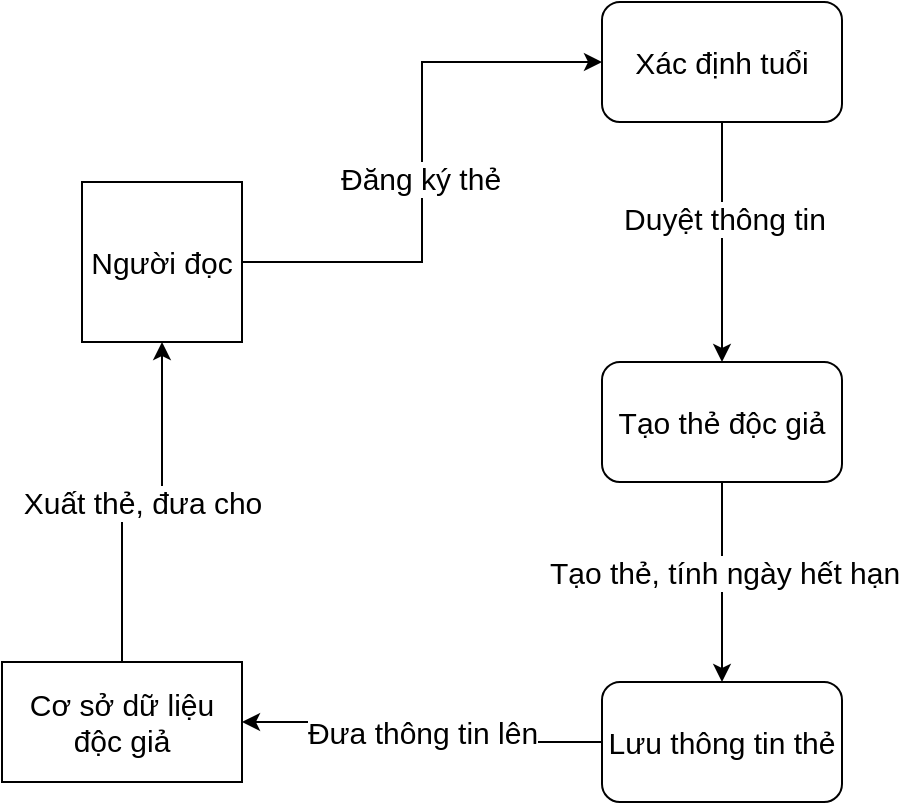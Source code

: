<mxfile version="24.8.2">
  <diagram name="Trang-1" id="Vu7YIR-JY6bP6OS5rHEO">
    <mxGraphModel dx="1050" dy="569" grid="1" gridSize="10" guides="1" tooltips="1" connect="1" arrows="1" fold="1" page="1" pageScale="1" pageWidth="827" pageHeight="1169" math="0" shadow="0">
      <root>
        <mxCell id="0" />
        <mxCell id="1" parent="0" />
        <mxCell id="Nguub6LX3tgWVOI5rd8a-13" style="edgeStyle=orthogonalEdgeStyle;rounded=0;orthogonalLoop=1;jettySize=auto;html=1;exitX=0.5;exitY=1;exitDx=0;exitDy=0;entryX=0.5;entryY=0;entryDx=0;entryDy=0;" edge="1" parent="1" source="Nguub6LX3tgWVOI5rd8a-2" target="Nguub6LX3tgWVOI5rd8a-5">
          <mxGeometry relative="1" as="geometry">
            <Array as="points">
              <mxPoint x="440" y="120" />
              <mxPoint x="440" y="120" />
            </Array>
          </mxGeometry>
        </mxCell>
        <mxCell id="Nguub6LX3tgWVOI5rd8a-20" value="&lt;font style=&quot;font-size: 15px;&quot;&gt;Duyệt thông tin&lt;/font&gt;" style="edgeLabel;html=1;align=center;verticalAlign=middle;resizable=0;points=[];" vertex="1" connectable="0" parent="Nguub6LX3tgWVOI5rd8a-13">
          <mxGeometry x="-0.207" y="1" relative="1" as="geometry">
            <mxPoint as="offset" />
          </mxGeometry>
        </mxCell>
        <mxCell id="Nguub6LX3tgWVOI5rd8a-2" value="&lt;font style=&quot;font-size: 15px;&quot;&gt;Xác định tuổi&lt;/font&gt;" style="rounded=1;whiteSpace=wrap;html=1;" vertex="1" parent="1">
          <mxGeometry x="380" y="10" width="120" height="60" as="geometry" />
        </mxCell>
        <mxCell id="Nguub6LX3tgWVOI5rd8a-24" value="&lt;span style=&quot;font-size: 15px;&quot;&gt;Đưa thông tin lên&lt;/span&gt;" style="edgeStyle=orthogonalEdgeStyle;rounded=0;orthogonalLoop=1;jettySize=auto;html=1;exitX=0;exitY=0.5;exitDx=0;exitDy=0;entryX=1;entryY=0.5;entryDx=0;entryDy=0;" edge="1" parent="1" source="Nguub6LX3tgWVOI5rd8a-4" target="Nguub6LX3tgWVOI5rd8a-7">
          <mxGeometry relative="1" as="geometry" />
        </mxCell>
        <mxCell id="Nguub6LX3tgWVOI5rd8a-4" value="&lt;font style=&quot;font-size: 15px;&quot;&gt;Lưu thông tin thẻ&lt;/font&gt;" style="rounded=1;whiteSpace=wrap;html=1;" vertex="1" parent="1">
          <mxGeometry x="380" y="350" width="120" height="60" as="geometry" />
        </mxCell>
        <mxCell id="Nguub6LX3tgWVOI5rd8a-14" style="edgeStyle=orthogonalEdgeStyle;rounded=0;orthogonalLoop=1;jettySize=auto;html=1;exitX=0.5;exitY=1;exitDx=0;exitDy=0;entryX=0.5;entryY=0;entryDx=0;entryDy=0;" edge="1" parent="1" source="Nguub6LX3tgWVOI5rd8a-5" target="Nguub6LX3tgWVOI5rd8a-4">
          <mxGeometry relative="1" as="geometry" />
        </mxCell>
        <mxCell id="Nguub6LX3tgWVOI5rd8a-21" value="Text" style="edgeLabel;html=1;align=center;verticalAlign=middle;resizable=0;points=[];" vertex="1" connectable="0" parent="Nguub6LX3tgWVOI5rd8a-14">
          <mxGeometry x="-0.116" y="1" relative="1" as="geometry">
            <mxPoint as="offset" />
          </mxGeometry>
        </mxCell>
        <mxCell id="Nguub6LX3tgWVOI5rd8a-22" value="&lt;font style=&quot;font-size: 15px;&quot;&gt;Tạo thẻ, tính ngày hết hạn&lt;/font&gt;" style="edgeLabel;html=1;align=center;verticalAlign=middle;resizable=0;points=[];" vertex="1" connectable="0" parent="Nguub6LX3tgWVOI5rd8a-14">
          <mxGeometry x="-0.096" y="1" relative="1" as="geometry">
            <mxPoint as="offset" />
          </mxGeometry>
        </mxCell>
        <mxCell id="Nguub6LX3tgWVOI5rd8a-5" value="&lt;font style=&quot;font-size: 15px;&quot;&gt;Tạo thẻ độc giả&lt;/font&gt;" style="rounded=1;whiteSpace=wrap;html=1;" vertex="1" parent="1">
          <mxGeometry x="380" y="190" width="120" height="60" as="geometry" />
        </mxCell>
        <mxCell id="Nguub6LX3tgWVOI5rd8a-25" value="&lt;font style=&quot;font-size: 15px;&quot;&gt;Xuất thẻ, đưa cho&lt;/font&gt;" style="edgeStyle=orthogonalEdgeStyle;rounded=0;orthogonalLoop=1;jettySize=auto;html=1;exitX=0.5;exitY=0;exitDx=0;exitDy=0;" edge="1" parent="1" source="Nguub6LX3tgWVOI5rd8a-7" target="Nguub6LX3tgWVOI5rd8a-16">
          <mxGeometry relative="1" as="geometry" />
        </mxCell>
        <mxCell id="Nguub6LX3tgWVOI5rd8a-7" value="&lt;font style=&quot;font-size: 15px;&quot;&gt;Cơ sở dữ liệu độc giả&lt;/font&gt;" style="rounded=0;whiteSpace=wrap;html=1;" vertex="1" parent="1">
          <mxGeometry x="80" y="340" width="120" height="60" as="geometry" />
        </mxCell>
        <mxCell id="Nguub6LX3tgWVOI5rd8a-18" style="edgeStyle=orthogonalEdgeStyle;rounded=0;orthogonalLoop=1;jettySize=auto;html=1;exitX=1;exitY=0.5;exitDx=0;exitDy=0;entryX=0;entryY=0.5;entryDx=0;entryDy=0;" edge="1" parent="1" source="Nguub6LX3tgWVOI5rd8a-16" target="Nguub6LX3tgWVOI5rd8a-2">
          <mxGeometry relative="1" as="geometry" />
        </mxCell>
        <mxCell id="Nguub6LX3tgWVOI5rd8a-19" value="&lt;font style=&quot;font-size: 15px;&quot;&gt;Đăng ký thẻ&lt;/font&gt;" style="edgeLabel;html=1;align=center;verticalAlign=middle;resizable=0;points=[];" vertex="1" connectable="0" parent="Nguub6LX3tgWVOI5rd8a-18">
          <mxGeometry x="-0.057" y="1" relative="1" as="geometry">
            <mxPoint as="offset" />
          </mxGeometry>
        </mxCell>
        <mxCell id="Nguub6LX3tgWVOI5rd8a-16" value="&lt;font style=&quot;font-size: 15px;&quot;&gt;Người đọc&lt;/font&gt;" style="whiteSpace=wrap;html=1;aspect=fixed;" vertex="1" parent="1">
          <mxGeometry x="120" y="100" width="80" height="80" as="geometry" />
        </mxCell>
      </root>
    </mxGraphModel>
  </diagram>
</mxfile>
